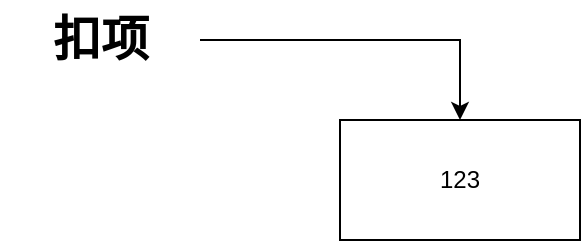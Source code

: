 <mxfile version="14.1.1" type="github">
  <diagram id="WjT2VWIGsNGZAtrA2MyR" name="Page-1">
    <mxGraphModel dx="1422" dy="763" grid="1" gridSize="10" guides="1" tooltips="1" connect="1" arrows="1" fold="1" page="1" pageScale="1" pageWidth="827" pageHeight="1169" math="0" shadow="0">
      <root>
        <mxCell id="0" />
        <mxCell id="1" parent="0" />
        <mxCell id="bxfH2cWaXVZJ8u3SqGlL-4" value="" style="edgeStyle=orthogonalEdgeStyle;rounded=0;orthogonalLoop=1;jettySize=auto;html=1;" edge="1" parent="1" source="bxfH2cWaXVZJ8u3SqGlL-2" target="bxfH2cWaXVZJ8u3SqGlL-3">
          <mxGeometry relative="1" as="geometry" />
        </mxCell>
        <mxCell id="bxfH2cWaXVZJ8u3SqGlL-2" value="扣项" style="text;strokeColor=none;fillColor=none;html=1;fontSize=24;fontStyle=1;verticalAlign=middle;align=center;" vertex="1" parent="1">
          <mxGeometry x="360" y="300" width="100" height="40" as="geometry" />
        </mxCell>
        <mxCell id="bxfH2cWaXVZJ8u3SqGlL-3" value="123" style="whiteSpace=wrap;html=1;" vertex="1" parent="1">
          <mxGeometry x="530" y="360" width="120" height="60" as="geometry" />
        </mxCell>
      </root>
    </mxGraphModel>
  </diagram>
</mxfile>
